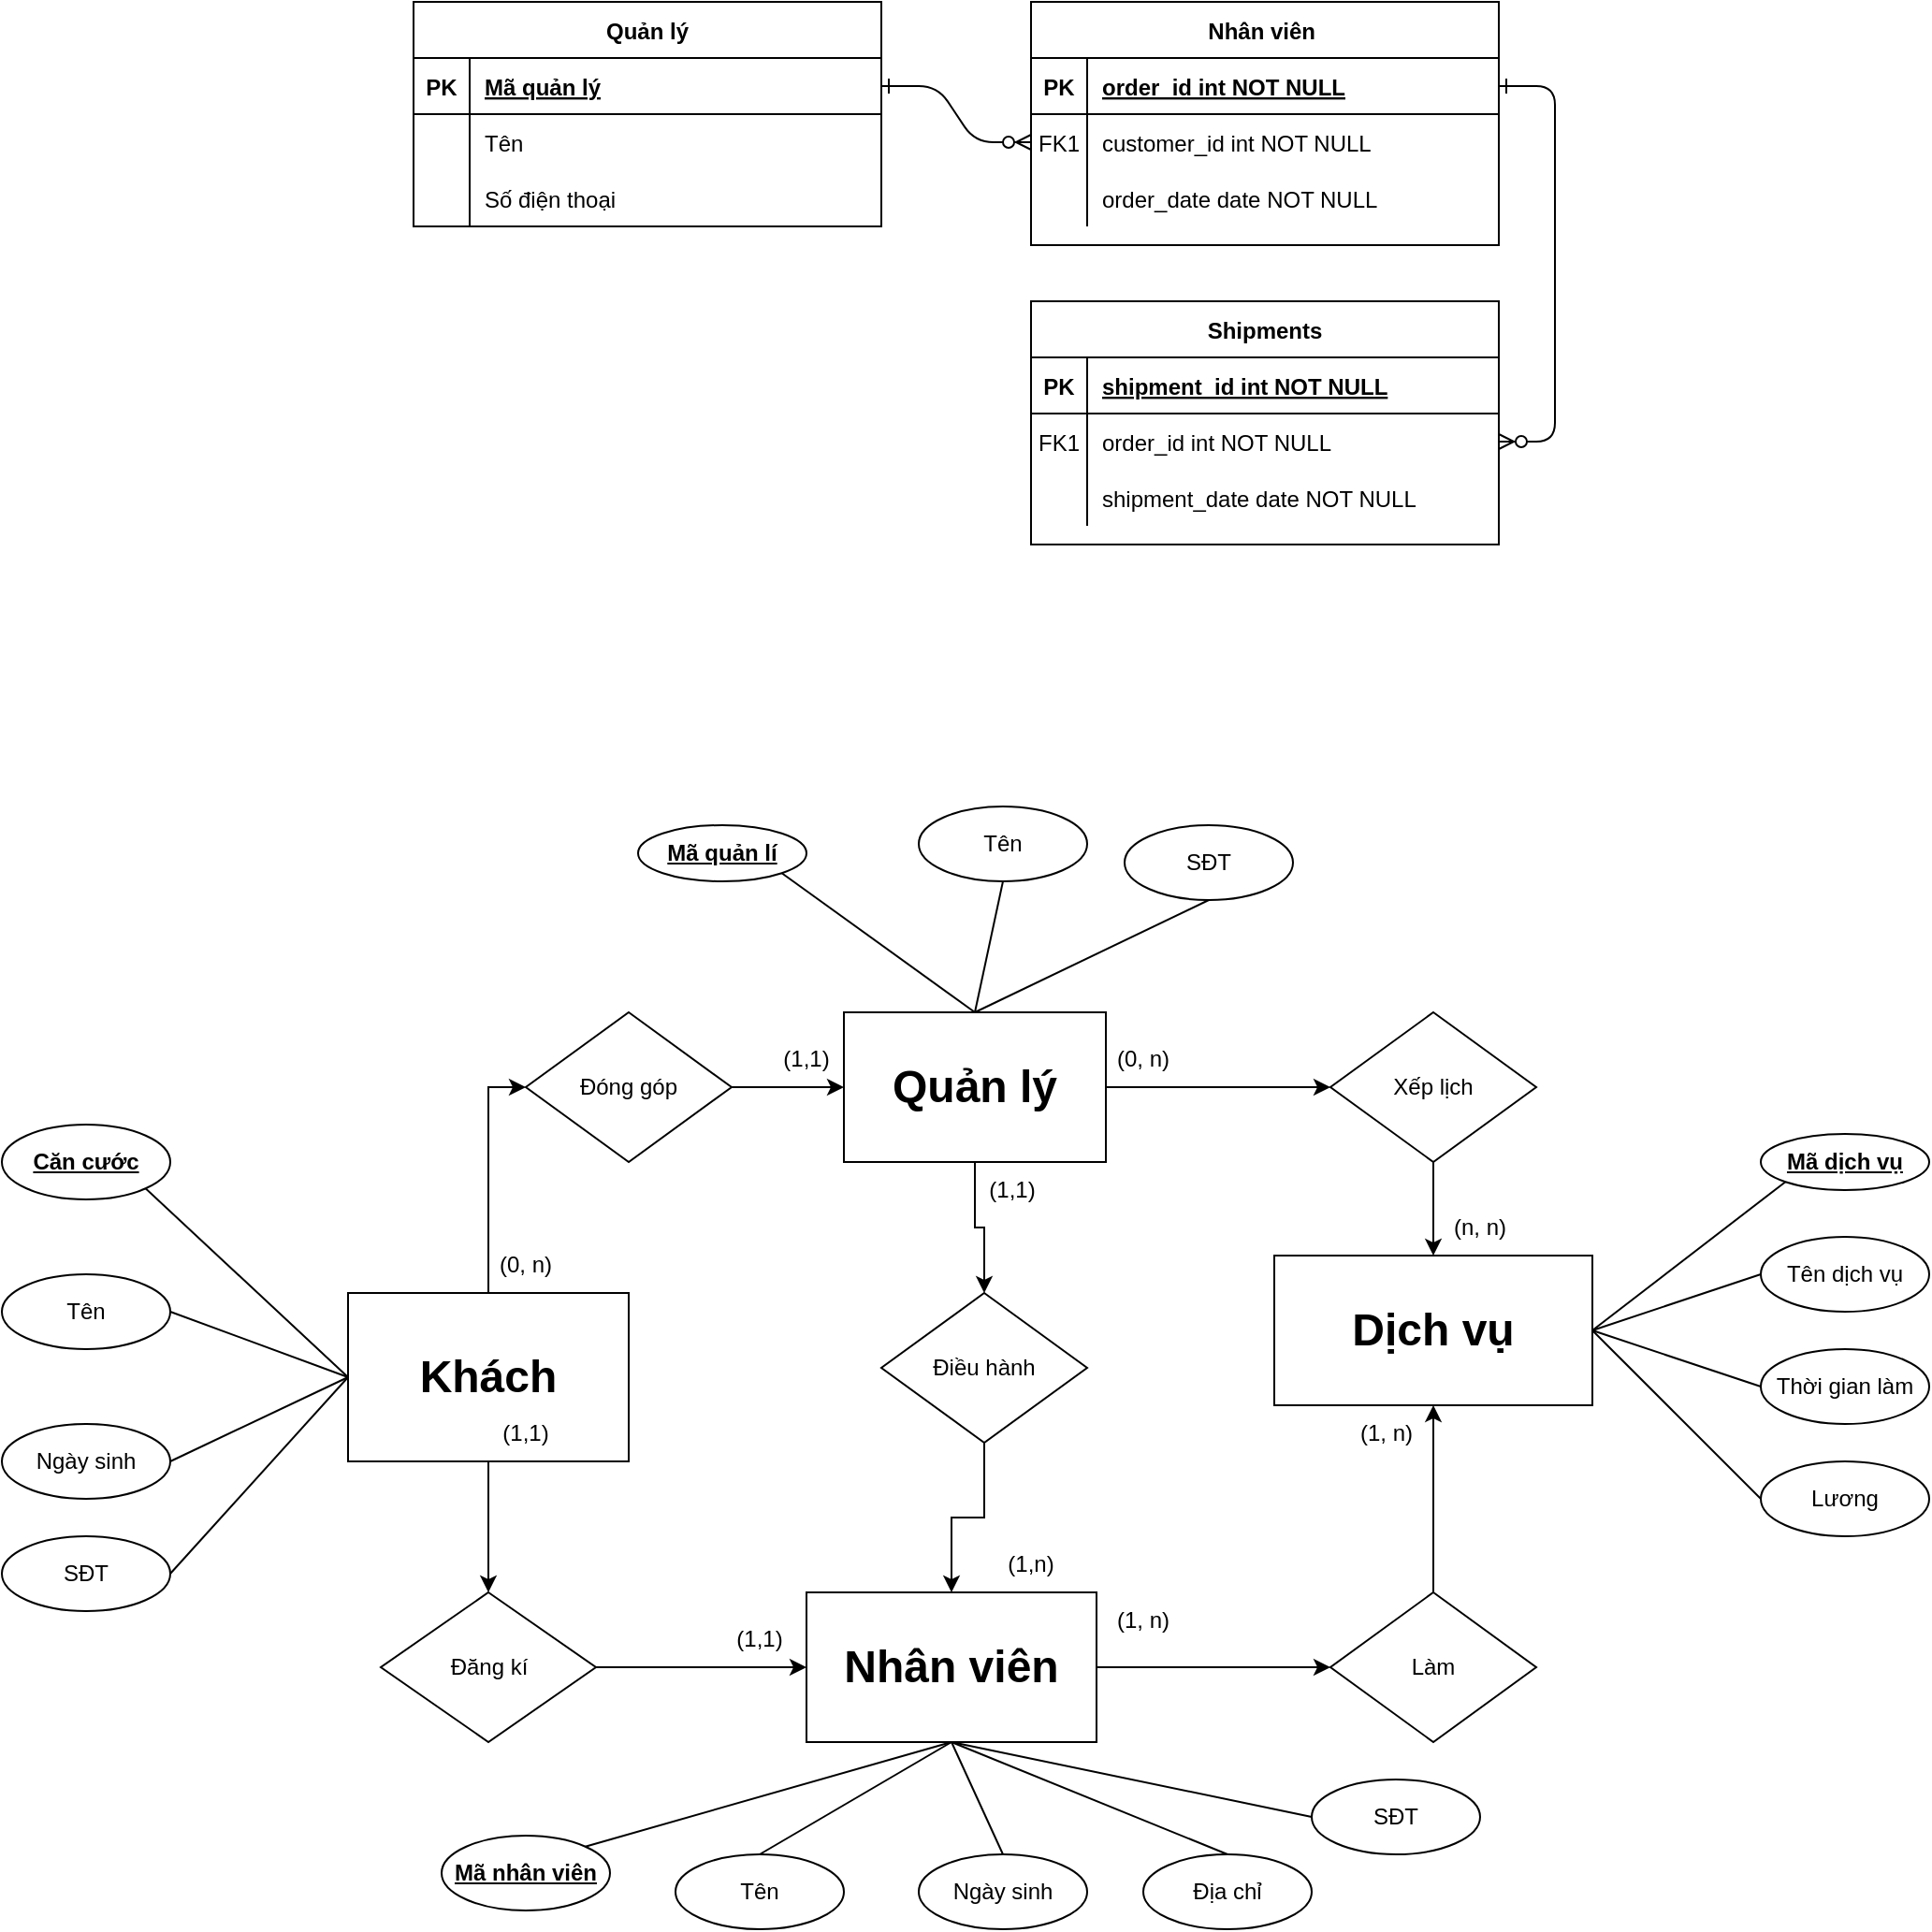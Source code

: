 <mxfile version="20.3.3" type="github">
  <diagram id="R2lEEEUBdFMjLlhIrx00" name="Page-1">
    <mxGraphModel dx="2203" dy="716" grid="1" gridSize="10" guides="1" tooltips="1" connect="1" arrows="1" fold="1" page="1" pageScale="1" pageWidth="850" pageHeight="1100" math="0" shadow="0" extFonts="Permanent Marker^https://fonts.googleapis.com/css?family=Permanent+Marker">
      <root>
        <mxCell id="0" />
        <mxCell id="1" parent="0" />
        <mxCell id="C-vyLk0tnHw3VtMMgP7b-1" value="" style="edgeStyle=entityRelationEdgeStyle;endArrow=ERzeroToMany;startArrow=ERone;endFill=1;startFill=0;" parent="1" source="C-vyLk0tnHw3VtMMgP7b-24" target="C-vyLk0tnHw3VtMMgP7b-6" edge="1">
          <mxGeometry width="100" height="100" relative="1" as="geometry">
            <mxPoint x="340" y="720" as="sourcePoint" />
            <mxPoint x="440" y="620" as="targetPoint" />
          </mxGeometry>
        </mxCell>
        <mxCell id="C-vyLk0tnHw3VtMMgP7b-12" value="" style="edgeStyle=entityRelationEdgeStyle;endArrow=ERzeroToMany;startArrow=ERone;endFill=1;startFill=0;" parent="1" source="C-vyLk0tnHw3VtMMgP7b-3" target="C-vyLk0tnHw3VtMMgP7b-17" edge="1">
          <mxGeometry width="100" height="100" relative="1" as="geometry">
            <mxPoint x="400" y="180" as="sourcePoint" />
            <mxPoint x="460" y="205" as="targetPoint" />
          </mxGeometry>
        </mxCell>
        <mxCell id="C-vyLk0tnHw3VtMMgP7b-2" value="Nhân viên " style="shape=table;startSize=30;container=1;collapsible=1;childLayout=tableLayout;fixedRows=1;rowLines=0;fontStyle=1;align=center;resizeLast=1;" parent="1" vertex="1">
          <mxGeometry x="450" y="120" width="250" height="130" as="geometry" />
        </mxCell>
        <mxCell id="C-vyLk0tnHw3VtMMgP7b-3" value="" style="shape=partialRectangle;collapsible=0;dropTarget=0;pointerEvents=0;fillColor=none;points=[[0,0.5],[1,0.5]];portConstraint=eastwest;top=0;left=0;right=0;bottom=1;" parent="C-vyLk0tnHw3VtMMgP7b-2" vertex="1">
          <mxGeometry y="30" width="250" height="30" as="geometry" />
        </mxCell>
        <mxCell id="C-vyLk0tnHw3VtMMgP7b-4" value="PK" style="shape=partialRectangle;overflow=hidden;connectable=0;fillColor=none;top=0;left=0;bottom=0;right=0;fontStyle=1;" parent="C-vyLk0tnHw3VtMMgP7b-3" vertex="1">
          <mxGeometry width="30" height="30" as="geometry">
            <mxRectangle width="30" height="30" as="alternateBounds" />
          </mxGeometry>
        </mxCell>
        <mxCell id="C-vyLk0tnHw3VtMMgP7b-5" value="order_id int NOT NULL " style="shape=partialRectangle;overflow=hidden;connectable=0;fillColor=none;top=0;left=0;bottom=0;right=0;align=left;spacingLeft=6;fontStyle=5;" parent="C-vyLk0tnHw3VtMMgP7b-3" vertex="1">
          <mxGeometry x="30" width="220" height="30" as="geometry">
            <mxRectangle width="220" height="30" as="alternateBounds" />
          </mxGeometry>
        </mxCell>
        <mxCell id="C-vyLk0tnHw3VtMMgP7b-6" value="" style="shape=partialRectangle;collapsible=0;dropTarget=0;pointerEvents=0;fillColor=none;points=[[0,0.5],[1,0.5]];portConstraint=eastwest;top=0;left=0;right=0;bottom=0;" parent="C-vyLk0tnHw3VtMMgP7b-2" vertex="1">
          <mxGeometry y="60" width="250" height="30" as="geometry" />
        </mxCell>
        <mxCell id="C-vyLk0tnHw3VtMMgP7b-7" value="FK1" style="shape=partialRectangle;overflow=hidden;connectable=0;fillColor=none;top=0;left=0;bottom=0;right=0;" parent="C-vyLk0tnHw3VtMMgP7b-6" vertex="1">
          <mxGeometry width="30" height="30" as="geometry">
            <mxRectangle width="30" height="30" as="alternateBounds" />
          </mxGeometry>
        </mxCell>
        <mxCell id="C-vyLk0tnHw3VtMMgP7b-8" value="customer_id int NOT NULL" style="shape=partialRectangle;overflow=hidden;connectable=0;fillColor=none;top=0;left=0;bottom=0;right=0;align=left;spacingLeft=6;" parent="C-vyLk0tnHw3VtMMgP7b-6" vertex="1">
          <mxGeometry x="30" width="220" height="30" as="geometry">
            <mxRectangle width="220" height="30" as="alternateBounds" />
          </mxGeometry>
        </mxCell>
        <mxCell id="C-vyLk0tnHw3VtMMgP7b-9" value="" style="shape=partialRectangle;collapsible=0;dropTarget=0;pointerEvents=0;fillColor=none;points=[[0,0.5],[1,0.5]];portConstraint=eastwest;top=0;left=0;right=0;bottom=0;" parent="C-vyLk0tnHw3VtMMgP7b-2" vertex="1">
          <mxGeometry y="90" width="250" height="30" as="geometry" />
        </mxCell>
        <mxCell id="C-vyLk0tnHw3VtMMgP7b-10" value="" style="shape=partialRectangle;overflow=hidden;connectable=0;fillColor=none;top=0;left=0;bottom=0;right=0;" parent="C-vyLk0tnHw3VtMMgP7b-9" vertex="1">
          <mxGeometry width="30" height="30" as="geometry">
            <mxRectangle width="30" height="30" as="alternateBounds" />
          </mxGeometry>
        </mxCell>
        <mxCell id="C-vyLk0tnHw3VtMMgP7b-11" value="order_date date NOT NULL" style="shape=partialRectangle;overflow=hidden;connectable=0;fillColor=none;top=0;left=0;bottom=0;right=0;align=left;spacingLeft=6;" parent="C-vyLk0tnHw3VtMMgP7b-9" vertex="1">
          <mxGeometry x="30" width="220" height="30" as="geometry">
            <mxRectangle width="220" height="30" as="alternateBounds" />
          </mxGeometry>
        </mxCell>
        <mxCell id="C-vyLk0tnHw3VtMMgP7b-13" value="Shipments" style="shape=table;startSize=30;container=1;collapsible=1;childLayout=tableLayout;fixedRows=1;rowLines=0;fontStyle=1;align=center;resizeLast=1;" parent="1" vertex="1">
          <mxGeometry x="450" y="280" width="250" height="130" as="geometry" />
        </mxCell>
        <mxCell id="C-vyLk0tnHw3VtMMgP7b-14" value="" style="shape=partialRectangle;collapsible=0;dropTarget=0;pointerEvents=0;fillColor=none;points=[[0,0.5],[1,0.5]];portConstraint=eastwest;top=0;left=0;right=0;bottom=1;" parent="C-vyLk0tnHw3VtMMgP7b-13" vertex="1">
          <mxGeometry y="30" width="250" height="30" as="geometry" />
        </mxCell>
        <mxCell id="C-vyLk0tnHw3VtMMgP7b-15" value="PK" style="shape=partialRectangle;overflow=hidden;connectable=0;fillColor=none;top=0;left=0;bottom=0;right=0;fontStyle=1;" parent="C-vyLk0tnHw3VtMMgP7b-14" vertex="1">
          <mxGeometry width="30" height="30" as="geometry" />
        </mxCell>
        <mxCell id="C-vyLk0tnHw3VtMMgP7b-16" value="shipment_id int NOT NULL " style="shape=partialRectangle;overflow=hidden;connectable=0;fillColor=none;top=0;left=0;bottom=0;right=0;align=left;spacingLeft=6;fontStyle=5;" parent="C-vyLk0tnHw3VtMMgP7b-14" vertex="1">
          <mxGeometry x="30" width="220" height="30" as="geometry" />
        </mxCell>
        <mxCell id="C-vyLk0tnHw3VtMMgP7b-17" value="" style="shape=partialRectangle;collapsible=0;dropTarget=0;pointerEvents=0;fillColor=none;points=[[0,0.5],[1,0.5]];portConstraint=eastwest;top=0;left=0;right=0;bottom=0;" parent="C-vyLk0tnHw3VtMMgP7b-13" vertex="1">
          <mxGeometry y="60" width="250" height="30" as="geometry" />
        </mxCell>
        <mxCell id="C-vyLk0tnHw3VtMMgP7b-18" value="FK1" style="shape=partialRectangle;overflow=hidden;connectable=0;fillColor=none;top=0;left=0;bottom=0;right=0;" parent="C-vyLk0tnHw3VtMMgP7b-17" vertex="1">
          <mxGeometry width="30" height="30" as="geometry" />
        </mxCell>
        <mxCell id="C-vyLk0tnHw3VtMMgP7b-19" value="order_id int NOT NULL" style="shape=partialRectangle;overflow=hidden;connectable=0;fillColor=none;top=0;left=0;bottom=0;right=0;align=left;spacingLeft=6;" parent="C-vyLk0tnHw3VtMMgP7b-17" vertex="1">
          <mxGeometry x="30" width="220" height="30" as="geometry" />
        </mxCell>
        <mxCell id="C-vyLk0tnHw3VtMMgP7b-20" value="" style="shape=partialRectangle;collapsible=0;dropTarget=0;pointerEvents=0;fillColor=none;points=[[0,0.5],[1,0.5]];portConstraint=eastwest;top=0;left=0;right=0;bottom=0;" parent="C-vyLk0tnHw3VtMMgP7b-13" vertex="1">
          <mxGeometry y="90" width="250" height="30" as="geometry" />
        </mxCell>
        <mxCell id="C-vyLk0tnHw3VtMMgP7b-21" value="" style="shape=partialRectangle;overflow=hidden;connectable=0;fillColor=none;top=0;left=0;bottom=0;right=0;" parent="C-vyLk0tnHw3VtMMgP7b-20" vertex="1">
          <mxGeometry width="30" height="30" as="geometry" />
        </mxCell>
        <mxCell id="C-vyLk0tnHw3VtMMgP7b-22" value="shipment_date date NOT NULL" style="shape=partialRectangle;overflow=hidden;connectable=0;fillColor=none;top=0;left=0;bottom=0;right=0;align=left;spacingLeft=6;" parent="C-vyLk0tnHw3VtMMgP7b-20" vertex="1">
          <mxGeometry x="30" width="220" height="30" as="geometry" />
        </mxCell>
        <mxCell id="C-vyLk0tnHw3VtMMgP7b-23" value="Quản lý" style="shape=table;startSize=30;container=1;collapsible=1;childLayout=tableLayout;fixedRows=1;rowLines=0;fontStyle=1;align=center;resizeLast=1;" parent="1" vertex="1">
          <mxGeometry x="120" y="120" width="250" height="120" as="geometry" />
        </mxCell>
        <mxCell id="C-vyLk0tnHw3VtMMgP7b-24" value="" style="shape=partialRectangle;collapsible=0;dropTarget=0;pointerEvents=0;fillColor=none;points=[[0,0.5],[1,0.5]];portConstraint=eastwest;top=0;left=0;right=0;bottom=1;" parent="C-vyLk0tnHw3VtMMgP7b-23" vertex="1">
          <mxGeometry y="30" width="250" height="30" as="geometry" />
        </mxCell>
        <mxCell id="C-vyLk0tnHw3VtMMgP7b-25" value="PK" style="shape=partialRectangle;overflow=hidden;connectable=0;fillColor=none;top=0;left=0;bottom=0;right=0;fontStyle=1;" parent="C-vyLk0tnHw3VtMMgP7b-24" vertex="1">
          <mxGeometry width="30" height="30" as="geometry">
            <mxRectangle width="30" height="30" as="alternateBounds" />
          </mxGeometry>
        </mxCell>
        <mxCell id="C-vyLk0tnHw3VtMMgP7b-26" value="Mã quản lý" style="shape=partialRectangle;overflow=hidden;connectable=0;fillColor=none;top=0;left=0;bottom=0;right=0;align=left;spacingLeft=6;fontStyle=5;" parent="C-vyLk0tnHw3VtMMgP7b-24" vertex="1">
          <mxGeometry x="30" width="220" height="30" as="geometry">
            <mxRectangle width="220" height="30" as="alternateBounds" />
          </mxGeometry>
        </mxCell>
        <mxCell id="C-vyLk0tnHw3VtMMgP7b-27" value="" style="shape=partialRectangle;collapsible=0;dropTarget=0;pointerEvents=0;fillColor=none;points=[[0,0.5],[1,0.5]];portConstraint=eastwest;top=0;left=0;right=0;bottom=0;" parent="C-vyLk0tnHw3VtMMgP7b-23" vertex="1">
          <mxGeometry y="60" width="250" height="30" as="geometry" />
        </mxCell>
        <mxCell id="C-vyLk0tnHw3VtMMgP7b-28" value="" style="shape=partialRectangle;overflow=hidden;connectable=0;fillColor=none;top=0;left=0;bottom=0;right=0;" parent="C-vyLk0tnHw3VtMMgP7b-27" vertex="1">
          <mxGeometry width="30" height="30" as="geometry">
            <mxRectangle width="30" height="30" as="alternateBounds" />
          </mxGeometry>
        </mxCell>
        <mxCell id="C-vyLk0tnHw3VtMMgP7b-29" value="Tên" style="shape=partialRectangle;overflow=hidden;connectable=0;fillColor=none;top=0;left=0;bottom=0;right=0;align=left;spacingLeft=6;" parent="C-vyLk0tnHw3VtMMgP7b-27" vertex="1">
          <mxGeometry x="30" width="220" height="30" as="geometry">
            <mxRectangle width="220" height="30" as="alternateBounds" />
          </mxGeometry>
        </mxCell>
        <mxCell id="VVJBVP3TvkQfD2h86G9u-8" value="" style="shape=partialRectangle;collapsible=0;dropTarget=0;pointerEvents=0;fillColor=none;points=[[0,0.5],[1,0.5]];portConstraint=eastwest;top=0;left=0;right=0;bottom=0;" vertex="1" parent="C-vyLk0tnHw3VtMMgP7b-23">
          <mxGeometry y="90" width="250" height="30" as="geometry" />
        </mxCell>
        <mxCell id="VVJBVP3TvkQfD2h86G9u-9" value="" style="shape=partialRectangle;overflow=hidden;connectable=0;fillColor=none;top=0;left=0;bottom=0;right=0;" vertex="1" parent="VVJBVP3TvkQfD2h86G9u-8">
          <mxGeometry width="30" height="30" as="geometry">
            <mxRectangle width="30" height="30" as="alternateBounds" />
          </mxGeometry>
        </mxCell>
        <mxCell id="VVJBVP3TvkQfD2h86G9u-10" value="Số điện thoại" style="shape=partialRectangle;overflow=hidden;connectable=0;fillColor=none;top=0;left=0;bottom=0;right=0;align=left;spacingLeft=6;" vertex="1" parent="VVJBVP3TvkQfD2h86G9u-8">
          <mxGeometry x="30" width="220" height="30" as="geometry">
            <mxRectangle width="220" height="30" as="alternateBounds" />
          </mxGeometry>
        </mxCell>
        <mxCell id="VVJBVP3TvkQfD2h86G9u-26" value="" style="edgeStyle=orthogonalEdgeStyle;rounded=0;orthogonalLoop=1;jettySize=auto;html=1;" edge="1" parent="1" source="VVJBVP3TvkQfD2h86G9u-14" target="VVJBVP3TvkQfD2h86G9u-19">
          <mxGeometry relative="1" as="geometry" />
        </mxCell>
        <mxCell id="VVJBVP3TvkQfD2h86G9u-36" style="edgeStyle=orthogonalEdgeStyle;rounded=0;orthogonalLoop=1;jettySize=auto;html=1;entryX=0;entryY=0.5;entryDx=0;entryDy=0;" edge="1" parent="1" source="VVJBVP3TvkQfD2h86G9u-14" target="VVJBVP3TvkQfD2h86G9u-35">
          <mxGeometry relative="1" as="geometry" />
        </mxCell>
        <mxCell id="VVJBVP3TvkQfD2h86G9u-14" value="&lt;font style=&quot;font-size: 24px;&quot;&gt;&lt;b&gt;Quản lý&lt;/b&gt;&lt;/font&gt;" style="rounded=0;whiteSpace=wrap;html=1;" vertex="1" parent="1">
          <mxGeometry x="350" y="660" width="140" height="80" as="geometry" />
        </mxCell>
        <mxCell id="VVJBVP3TvkQfD2h86G9u-28" value="" style="edgeStyle=orthogonalEdgeStyle;rounded=0;orthogonalLoop=1;jettySize=auto;html=1;" edge="1" parent="1" source="VVJBVP3TvkQfD2h86G9u-15" target="VVJBVP3TvkQfD2h86G9u-21">
          <mxGeometry relative="1" as="geometry" />
        </mxCell>
        <mxCell id="VVJBVP3TvkQfD2h86G9u-15" value="&lt;b&gt;&lt;font style=&quot;font-size: 24px;&quot;&gt;Nhân viên&lt;/font&gt;&lt;/b&gt;" style="rounded=0;whiteSpace=wrap;html=1;" vertex="1" parent="1">
          <mxGeometry x="330" y="970" width="155" height="80" as="geometry" />
        </mxCell>
        <mxCell id="VVJBVP3TvkQfD2h86G9u-17" value="&lt;span style=&quot;font-size: 24px;&quot;&gt;&lt;b&gt;Dịch vụ&lt;/b&gt;&lt;/span&gt;" style="rounded=0;whiteSpace=wrap;html=1;" vertex="1" parent="1">
          <mxGeometry x="580" y="790" width="170" height="80" as="geometry" />
        </mxCell>
        <mxCell id="VVJBVP3TvkQfD2h86G9u-32" style="edgeStyle=orthogonalEdgeStyle;rounded=0;orthogonalLoop=1;jettySize=auto;html=1;entryX=0.5;entryY=0;entryDx=0;entryDy=0;" edge="1" parent="1" source="VVJBVP3TvkQfD2h86G9u-18" target="VVJBVP3TvkQfD2h86G9u-20">
          <mxGeometry relative="1" as="geometry" />
        </mxCell>
        <mxCell id="VVJBVP3TvkQfD2h86G9u-33" style="edgeStyle=orthogonalEdgeStyle;rounded=0;orthogonalLoop=1;jettySize=auto;html=1;entryX=0;entryY=0.5;entryDx=0;entryDy=0;" edge="1" parent="1" source="VVJBVP3TvkQfD2h86G9u-18" target="VVJBVP3TvkQfD2h86G9u-22">
          <mxGeometry relative="1" as="geometry" />
        </mxCell>
        <mxCell id="VVJBVP3TvkQfD2h86G9u-18" value="&lt;font style=&quot;font-size: 24px;&quot;&gt;&lt;b&gt;Khách&lt;/b&gt;&lt;/font&gt;" style="rounded=0;whiteSpace=wrap;html=1;" vertex="1" parent="1">
          <mxGeometry x="85" y="810" width="150" height="90" as="geometry" />
        </mxCell>
        <mxCell id="VVJBVP3TvkQfD2h86G9u-27" value="" style="edgeStyle=orthogonalEdgeStyle;rounded=0;orthogonalLoop=1;jettySize=auto;html=1;" edge="1" parent="1" source="VVJBVP3TvkQfD2h86G9u-19" target="VVJBVP3TvkQfD2h86G9u-15">
          <mxGeometry relative="1" as="geometry" />
        </mxCell>
        <mxCell id="VVJBVP3TvkQfD2h86G9u-19" value="Điều hành" style="rhombus;whiteSpace=wrap;html=1;" vertex="1" parent="1">
          <mxGeometry x="370" y="810" width="110" height="80" as="geometry" />
        </mxCell>
        <mxCell id="VVJBVP3TvkQfD2h86G9u-31" style="edgeStyle=orthogonalEdgeStyle;rounded=0;orthogonalLoop=1;jettySize=auto;html=1;entryX=0;entryY=0.5;entryDx=0;entryDy=0;" edge="1" parent="1" source="VVJBVP3TvkQfD2h86G9u-20" target="VVJBVP3TvkQfD2h86G9u-15">
          <mxGeometry relative="1" as="geometry" />
        </mxCell>
        <mxCell id="VVJBVP3TvkQfD2h86G9u-20" value="Đăng kí" style="rhombus;whiteSpace=wrap;html=1;" vertex="1" parent="1">
          <mxGeometry x="102.5" y="970" width="115" height="80" as="geometry" />
        </mxCell>
        <mxCell id="VVJBVP3TvkQfD2h86G9u-29" value="" style="edgeStyle=orthogonalEdgeStyle;rounded=0;orthogonalLoop=1;jettySize=auto;html=1;" edge="1" parent="1" source="VVJBVP3TvkQfD2h86G9u-21" target="VVJBVP3TvkQfD2h86G9u-17">
          <mxGeometry relative="1" as="geometry" />
        </mxCell>
        <mxCell id="VVJBVP3TvkQfD2h86G9u-21" value="Làm" style="rhombus;whiteSpace=wrap;html=1;" vertex="1" parent="1">
          <mxGeometry x="610" y="970" width="110" height="80" as="geometry" />
        </mxCell>
        <mxCell id="VVJBVP3TvkQfD2h86G9u-34" style="edgeStyle=orthogonalEdgeStyle;rounded=0;orthogonalLoop=1;jettySize=auto;html=1;entryX=0;entryY=0.5;entryDx=0;entryDy=0;" edge="1" parent="1" source="VVJBVP3TvkQfD2h86G9u-22" target="VVJBVP3TvkQfD2h86G9u-14">
          <mxGeometry relative="1" as="geometry" />
        </mxCell>
        <mxCell id="VVJBVP3TvkQfD2h86G9u-22" value="Đóng góp" style="rhombus;whiteSpace=wrap;html=1;" vertex="1" parent="1">
          <mxGeometry x="180" y="660" width="110" height="80" as="geometry" />
        </mxCell>
        <mxCell id="VVJBVP3TvkQfD2h86G9u-37" style="edgeStyle=orthogonalEdgeStyle;rounded=0;orthogonalLoop=1;jettySize=auto;html=1;entryX=0.5;entryY=0;entryDx=0;entryDy=0;" edge="1" parent="1" source="VVJBVP3TvkQfD2h86G9u-35" target="VVJBVP3TvkQfD2h86G9u-17">
          <mxGeometry relative="1" as="geometry" />
        </mxCell>
        <mxCell id="VVJBVP3TvkQfD2h86G9u-35" value="Xếp lịch" style="rhombus;whiteSpace=wrap;html=1;" vertex="1" parent="1">
          <mxGeometry x="610" y="660" width="110" height="80" as="geometry" />
        </mxCell>
        <mxCell id="VVJBVP3TvkQfD2h86G9u-38" value="(1,1)" style="text;html=1;strokeColor=none;fillColor=none;align=center;verticalAlign=middle;whiteSpace=wrap;rounded=0;" vertex="1" parent="1">
          <mxGeometry x="410" y="740" width="60" height="30" as="geometry" />
        </mxCell>
        <mxCell id="VVJBVP3TvkQfD2h86G9u-39" value="(1,n)" style="text;html=1;strokeColor=none;fillColor=none;align=center;verticalAlign=middle;whiteSpace=wrap;rounded=0;" vertex="1" parent="1">
          <mxGeometry x="420" y="940" width="60" height="30" as="geometry" />
        </mxCell>
        <mxCell id="VVJBVP3TvkQfD2h86G9u-40" value="(1,1)" style="text;html=1;strokeColor=none;fillColor=none;align=center;verticalAlign=middle;whiteSpace=wrap;rounded=0;" vertex="1" parent="1">
          <mxGeometry x="150" y="870" width="60" height="30" as="geometry" />
        </mxCell>
        <mxCell id="VVJBVP3TvkQfD2h86G9u-41" value="(1,1)" style="text;html=1;strokeColor=none;fillColor=none;align=center;verticalAlign=middle;whiteSpace=wrap;rounded=0;" vertex="1" parent="1">
          <mxGeometry x="275" y="980" width="60" height="30" as="geometry" />
        </mxCell>
        <mxCell id="VVJBVP3TvkQfD2h86G9u-42" value="(0, n)" style="text;html=1;strokeColor=none;fillColor=none;align=center;verticalAlign=middle;whiteSpace=wrap;rounded=0;" vertex="1" parent="1">
          <mxGeometry x="150" y="780" width="60" height="30" as="geometry" />
        </mxCell>
        <mxCell id="VVJBVP3TvkQfD2h86G9u-43" value="(1,1)" style="text;html=1;strokeColor=none;fillColor=none;align=center;verticalAlign=middle;whiteSpace=wrap;rounded=0;" vertex="1" parent="1">
          <mxGeometry x="300" y="670" width="60" height="30" as="geometry" />
        </mxCell>
        <mxCell id="VVJBVP3TvkQfD2h86G9u-44" value="(0, n)" style="text;html=1;strokeColor=none;fillColor=none;align=center;verticalAlign=middle;whiteSpace=wrap;rounded=0;" vertex="1" parent="1">
          <mxGeometry x="480" y="670" width="60" height="30" as="geometry" />
        </mxCell>
        <mxCell id="VVJBVP3TvkQfD2h86G9u-45" value="(n, n)" style="text;html=1;strokeColor=none;fillColor=none;align=center;verticalAlign=middle;whiteSpace=wrap;rounded=0;" vertex="1" parent="1">
          <mxGeometry x="660" y="760" width="60" height="30" as="geometry" />
        </mxCell>
        <mxCell id="VVJBVP3TvkQfD2h86G9u-46" value="(1, n)" style="text;html=1;strokeColor=none;fillColor=none;align=center;verticalAlign=middle;whiteSpace=wrap;rounded=0;" vertex="1" parent="1">
          <mxGeometry x="480" y="970" width="60" height="30" as="geometry" />
        </mxCell>
        <mxCell id="VVJBVP3TvkQfD2h86G9u-47" value="(1, n)" style="text;html=1;strokeColor=none;fillColor=none;align=center;verticalAlign=middle;whiteSpace=wrap;rounded=0;" vertex="1" parent="1">
          <mxGeometry x="610" y="870" width="60" height="30" as="geometry" />
        </mxCell>
        <mxCell id="VVJBVP3TvkQfD2h86G9u-48" value="&lt;b&gt;&lt;u&gt;Căn cước&lt;/u&gt;&lt;/b&gt;" style="ellipse;whiteSpace=wrap;html=1;" vertex="1" parent="1">
          <mxGeometry x="-100" y="720" width="90" height="40" as="geometry" />
        </mxCell>
        <mxCell id="VVJBVP3TvkQfD2h86G9u-49" value="Tên" style="ellipse;whiteSpace=wrap;html=1;" vertex="1" parent="1">
          <mxGeometry x="-100" y="800" width="90" height="40" as="geometry" />
        </mxCell>
        <mxCell id="VVJBVP3TvkQfD2h86G9u-50" value="Ngày sinh" style="ellipse;whiteSpace=wrap;html=1;" vertex="1" parent="1">
          <mxGeometry x="-100" y="880" width="90" height="40" as="geometry" />
        </mxCell>
        <mxCell id="VVJBVP3TvkQfD2h86G9u-59" value="" style="endArrow=none;html=1;rounded=0;strokeColor=default;fontSize=24;elbow=vertical;exitX=1;exitY=1;exitDx=0;exitDy=0;entryX=0;entryY=0.5;entryDx=0;entryDy=0;" edge="1" parent="1" source="VVJBVP3TvkQfD2h86G9u-48" target="VVJBVP3TvkQfD2h86G9u-18">
          <mxGeometry relative="1" as="geometry">
            <mxPoint x="110" y="820" as="sourcePoint" />
            <mxPoint x="270" y="820" as="targetPoint" />
            <Array as="points" />
          </mxGeometry>
        </mxCell>
        <mxCell id="VVJBVP3TvkQfD2h86G9u-60" value="" style="endArrow=none;html=1;rounded=0;strokeColor=default;fontSize=24;elbow=vertical;exitX=1;exitY=0.5;exitDx=0;exitDy=0;entryX=0;entryY=0.5;entryDx=0;entryDy=0;" edge="1" parent="1" source="VVJBVP3TvkQfD2h86G9u-49" target="VVJBVP3TvkQfD2h86G9u-18">
          <mxGeometry relative="1" as="geometry">
            <mxPoint x="110" y="820" as="sourcePoint" />
            <mxPoint x="270" y="820" as="targetPoint" />
          </mxGeometry>
        </mxCell>
        <mxCell id="VVJBVP3TvkQfD2h86G9u-61" value="" style="endArrow=none;html=1;rounded=0;strokeColor=default;fontSize=24;elbow=vertical;entryX=0;entryY=0.5;entryDx=0;entryDy=0;exitX=1;exitY=0.5;exitDx=0;exitDy=0;" edge="1" parent="1" source="VVJBVP3TvkQfD2h86G9u-50" target="VVJBVP3TvkQfD2h86G9u-18">
          <mxGeometry relative="1" as="geometry">
            <mxPoint x="-10" y="900" as="sourcePoint" />
            <mxPoint x="85" y="935" as="targetPoint" />
          </mxGeometry>
        </mxCell>
        <mxCell id="VVJBVP3TvkQfD2h86G9u-62" value="&lt;b&gt;&lt;u&gt;Mã quản lí&lt;/u&gt;&lt;/b&gt;" style="ellipse;whiteSpace=wrap;html=1;" vertex="1" parent="1">
          <mxGeometry x="240" y="560" width="90" height="30" as="geometry" />
        </mxCell>
        <mxCell id="VVJBVP3TvkQfD2h86G9u-63" value="" style="endArrow=none;html=1;rounded=0;strokeColor=default;fontSize=24;elbow=vertical;exitX=1;exitY=1;exitDx=0;exitDy=0;entryX=0.5;entryY=0;entryDx=0;entryDy=0;" edge="1" parent="1" source="VVJBVP3TvkQfD2h86G9u-62" target="VVJBVP3TvkQfD2h86G9u-14">
          <mxGeometry relative="1" as="geometry">
            <mxPoint x="450" y="690" as="sourcePoint" />
            <mxPoint x="425" y="725" as="targetPoint" />
            <Array as="points" />
          </mxGeometry>
        </mxCell>
        <mxCell id="VVJBVP3TvkQfD2h86G9u-64" value="Tên" style="ellipse;whiteSpace=wrap;html=1;" vertex="1" parent="1">
          <mxGeometry x="390" y="550" width="90" height="40" as="geometry" />
        </mxCell>
        <mxCell id="VVJBVP3TvkQfD2h86G9u-65" value="SĐT" style="ellipse;whiteSpace=wrap;html=1;" vertex="1" parent="1">
          <mxGeometry x="-100" y="940" width="90" height="40" as="geometry" />
        </mxCell>
        <mxCell id="VVJBVP3TvkQfD2h86G9u-66" value="" style="endArrow=none;html=1;rounded=0;strokeColor=default;fontSize=24;elbow=vertical;entryX=0;entryY=0.5;entryDx=0;entryDy=0;exitX=1;exitY=0.5;exitDx=0;exitDy=0;" edge="1" parent="1" source="VVJBVP3TvkQfD2h86G9u-65" target="VVJBVP3TvkQfD2h86G9u-18">
          <mxGeometry relative="1" as="geometry">
            <mxPoint y="910" as="sourcePoint" />
            <mxPoint x="95" y="865" as="targetPoint" />
          </mxGeometry>
        </mxCell>
        <mxCell id="VVJBVP3TvkQfD2h86G9u-67" value="" style="endArrow=none;html=1;rounded=0;strokeColor=default;fontSize=24;elbow=vertical;exitX=0.5;exitY=1;exitDx=0;exitDy=0;" edge="1" parent="1" source="VVJBVP3TvkQfD2h86G9u-64">
          <mxGeometry relative="1" as="geometry">
            <mxPoint x="326.82" y="595.607" as="sourcePoint" />
            <mxPoint x="420" y="660" as="targetPoint" />
            <Array as="points" />
          </mxGeometry>
        </mxCell>
        <mxCell id="VVJBVP3TvkQfD2h86G9u-68" value="SĐT" style="ellipse;whiteSpace=wrap;html=1;" vertex="1" parent="1">
          <mxGeometry x="500" y="560" width="90" height="40" as="geometry" />
        </mxCell>
        <mxCell id="VVJBVP3TvkQfD2h86G9u-69" value="" style="endArrow=none;html=1;rounded=0;strokeColor=default;fontSize=24;elbow=vertical;exitX=0.5;exitY=1;exitDx=0;exitDy=0;entryX=0.5;entryY=0;entryDx=0;entryDy=0;" edge="1" parent="1" source="VVJBVP3TvkQfD2h86G9u-68" target="VVJBVP3TvkQfD2h86G9u-14">
          <mxGeometry relative="1" as="geometry">
            <mxPoint x="436.82" y="605.607" as="sourcePoint" />
            <mxPoint x="530" y="670" as="targetPoint" />
            <Array as="points" />
          </mxGeometry>
        </mxCell>
        <mxCell id="VVJBVP3TvkQfD2h86G9u-70" value="&lt;b&gt;&lt;u&gt;Mã dịch vụ&lt;/u&gt;&lt;/b&gt;" style="ellipse;whiteSpace=wrap;html=1;" vertex="1" parent="1">
          <mxGeometry x="840" y="725" width="90" height="30" as="geometry" />
        </mxCell>
        <mxCell id="VVJBVP3TvkQfD2h86G9u-71" value="" style="endArrow=none;html=1;rounded=0;strokeColor=default;fontSize=24;elbow=vertical;exitX=0;exitY=1;exitDx=0;exitDy=0;entryX=1;entryY=0.5;entryDx=0;entryDy=0;" edge="1" parent="1" source="VVJBVP3TvkQfD2h86G9u-70" target="VVJBVP3TvkQfD2h86G9u-17">
          <mxGeometry relative="1" as="geometry">
            <mxPoint x="940" y="870" as="sourcePoint" />
            <mxPoint x="910" y="840" as="targetPoint" />
            <Array as="points" />
          </mxGeometry>
        </mxCell>
        <mxCell id="VVJBVP3TvkQfD2h86G9u-72" value="Tên dịch vụ" style="ellipse;whiteSpace=wrap;html=1;" vertex="1" parent="1">
          <mxGeometry x="840" y="780" width="90" height="40" as="geometry" />
        </mxCell>
        <mxCell id="VVJBVP3TvkQfD2h86G9u-73" value="Thời gian làm" style="ellipse;whiteSpace=wrap;html=1;" vertex="1" parent="1">
          <mxGeometry x="840" y="840" width="90" height="40" as="geometry" />
        </mxCell>
        <mxCell id="VVJBVP3TvkQfD2h86G9u-75" value="" style="endArrow=none;html=1;rounded=0;strokeColor=default;fontSize=24;elbow=vertical;exitX=0;exitY=0.5;exitDx=0;exitDy=0;entryX=1;entryY=0.5;entryDx=0;entryDy=0;" edge="1" parent="1" source="VVJBVP3TvkQfD2h86G9u-72" target="VVJBVP3TvkQfD2h86G9u-17">
          <mxGeometry relative="1" as="geometry">
            <mxPoint x="853.18" y="760.607" as="sourcePoint" />
            <mxPoint x="760" y="840" as="targetPoint" />
            <Array as="points" />
          </mxGeometry>
        </mxCell>
        <mxCell id="VVJBVP3TvkQfD2h86G9u-76" value="" style="endArrow=none;html=1;rounded=0;strokeColor=default;fontSize=24;elbow=vertical;exitX=0;exitY=0.5;exitDx=0;exitDy=0;entryX=1;entryY=0.5;entryDx=0;entryDy=0;" edge="1" parent="1" source="VVJBVP3TvkQfD2h86G9u-73" target="VVJBVP3TvkQfD2h86G9u-17">
          <mxGeometry relative="1" as="geometry">
            <mxPoint x="850" y="810" as="sourcePoint" />
            <mxPoint x="760" y="840" as="targetPoint" />
            <Array as="points" />
          </mxGeometry>
        </mxCell>
        <mxCell id="VVJBVP3TvkQfD2h86G9u-77" value="" style="endArrow=none;html=1;rounded=0;strokeColor=default;fontSize=24;elbow=vertical;entryX=1;entryY=0.5;entryDx=0;entryDy=0;exitX=0;exitY=0.5;exitDx=0;exitDy=0;" edge="1" parent="1" source="VVJBVP3TvkQfD2h86G9u-79" target="VVJBVP3TvkQfD2h86G9u-17">
          <mxGeometry relative="1" as="geometry">
            <mxPoint x="810" y="970" as="sourcePoint" />
            <mxPoint x="770" y="850" as="targetPoint" />
            <Array as="points" />
          </mxGeometry>
        </mxCell>
        <mxCell id="VVJBVP3TvkQfD2h86G9u-79" value="Lương" style="ellipse;whiteSpace=wrap;html=1;" vertex="1" parent="1">
          <mxGeometry x="840" y="900" width="90" height="40" as="geometry" />
        </mxCell>
        <mxCell id="VVJBVP3TvkQfD2h86G9u-80" value="&lt;b&gt;&lt;u&gt;Mã nhân viên&lt;/u&gt;&lt;/b&gt;" style="ellipse;whiteSpace=wrap;html=1;" vertex="1" parent="1">
          <mxGeometry x="135" y="1100" width="90" height="40" as="geometry" />
        </mxCell>
        <mxCell id="VVJBVP3TvkQfD2h86G9u-81" value="Tên" style="ellipse;whiteSpace=wrap;html=1;" vertex="1" parent="1">
          <mxGeometry x="260" y="1110" width="90" height="40" as="geometry" />
        </mxCell>
        <mxCell id="VVJBVP3TvkQfD2h86G9u-82" value="Ngày sinh" style="ellipse;whiteSpace=wrap;html=1;" vertex="1" parent="1">
          <mxGeometry x="390" y="1110" width="90" height="40" as="geometry" />
        </mxCell>
        <mxCell id="VVJBVP3TvkQfD2h86G9u-83" value="" style="endArrow=none;html=1;rounded=0;strokeColor=default;fontSize=24;elbow=vertical;exitX=1;exitY=0;exitDx=0;exitDy=0;entryX=0.5;entryY=1;entryDx=0;entryDy=0;" edge="1" parent="1" source="VVJBVP3TvkQfD2h86G9u-80" target="VVJBVP3TvkQfD2h86G9u-15">
          <mxGeometry relative="1" as="geometry">
            <mxPoint x="427.5" y="1200" as="sourcePoint" />
            <mxPoint x="402.5" y="1235" as="targetPoint" />
            <Array as="points" />
          </mxGeometry>
        </mxCell>
        <mxCell id="VVJBVP3TvkQfD2h86G9u-84" value="Địa chỉ" style="ellipse;whiteSpace=wrap;html=1;" vertex="1" parent="1">
          <mxGeometry x="510" y="1110" width="90" height="40" as="geometry" />
        </mxCell>
        <mxCell id="VVJBVP3TvkQfD2h86G9u-86" value="" style="endArrow=none;html=1;rounded=0;strokeColor=default;fontSize=24;elbow=vertical;exitX=0.5;exitY=1;exitDx=0;exitDy=0;entryX=0.5;entryY=0;entryDx=0;entryDy=0;" edge="1" parent="1" source="VVJBVP3TvkQfD2h86G9u-15" target="VVJBVP3TvkQfD2h86G9u-81">
          <mxGeometry relative="1" as="geometry">
            <mxPoint x="231.82" y="1115.858" as="sourcePoint" />
            <mxPoint x="417.5" y="1060" as="targetPoint" />
            <Array as="points" />
          </mxGeometry>
        </mxCell>
        <mxCell id="VVJBVP3TvkQfD2h86G9u-88" value="" style="endArrow=none;html=1;rounded=0;strokeColor=default;fontSize=24;elbow=vertical;exitX=0.5;exitY=0;exitDx=0;exitDy=0;entryX=0.5;entryY=1;entryDx=0;entryDy=0;" edge="1" parent="1" source="VVJBVP3TvkQfD2h86G9u-84" target="VVJBVP3TvkQfD2h86G9u-15">
          <mxGeometry relative="1" as="geometry">
            <mxPoint x="251.82" y="1135.858" as="sourcePoint" />
            <mxPoint x="437.5" y="1080" as="targetPoint" />
            <Array as="points" />
          </mxGeometry>
        </mxCell>
        <mxCell id="VVJBVP3TvkQfD2h86G9u-89" value="" style="endArrow=none;html=1;rounded=0;strokeColor=default;fontSize=24;elbow=vertical;exitX=0.5;exitY=0;exitDx=0;exitDy=0;entryX=0.5;entryY=1;entryDx=0;entryDy=0;" edge="1" parent="1" source="VVJBVP3TvkQfD2h86G9u-82" target="VVJBVP3TvkQfD2h86G9u-15">
          <mxGeometry relative="1" as="geometry">
            <mxPoint x="595" y="1120" as="sourcePoint" />
            <mxPoint x="417.5" y="1060" as="targetPoint" />
            <Array as="points" />
          </mxGeometry>
        </mxCell>
        <mxCell id="VVJBVP3TvkQfD2h86G9u-90" value="SĐT" style="ellipse;whiteSpace=wrap;html=1;" vertex="1" parent="1">
          <mxGeometry x="600" y="1070" width="90" height="40" as="geometry" />
        </mxCell>
        <mxCell id="VVJBVP3TvkQfD2h86G9u-91" value="" style="endArrow=none;html=1;rounded=0;strokeColor=default;fontSize=24;elbow=vertical;exitX=0;exitY=0.5;exitDx=0;exitDy=0;entryX=0.5;entryY=1;entryDx=0;entryDy=0;" edge="1" parent="1" source="VVJBVP3TvkQfD2h86G9u-90" target="VVJBVP3TvkQfD2h86G9u-15">
          <mxGeometry relative="1" as="geometry">
            <mxPoint x="565" y="1120" as="sourcePoint" />
            <mxPoint x="417.5" y="1060" as="targetPoint" />
            <Array as="points" />
          </mxGeometry>
        </mxCell>
      </root>
    </mxGraphModel>
  </diagram>
</mxfile>
